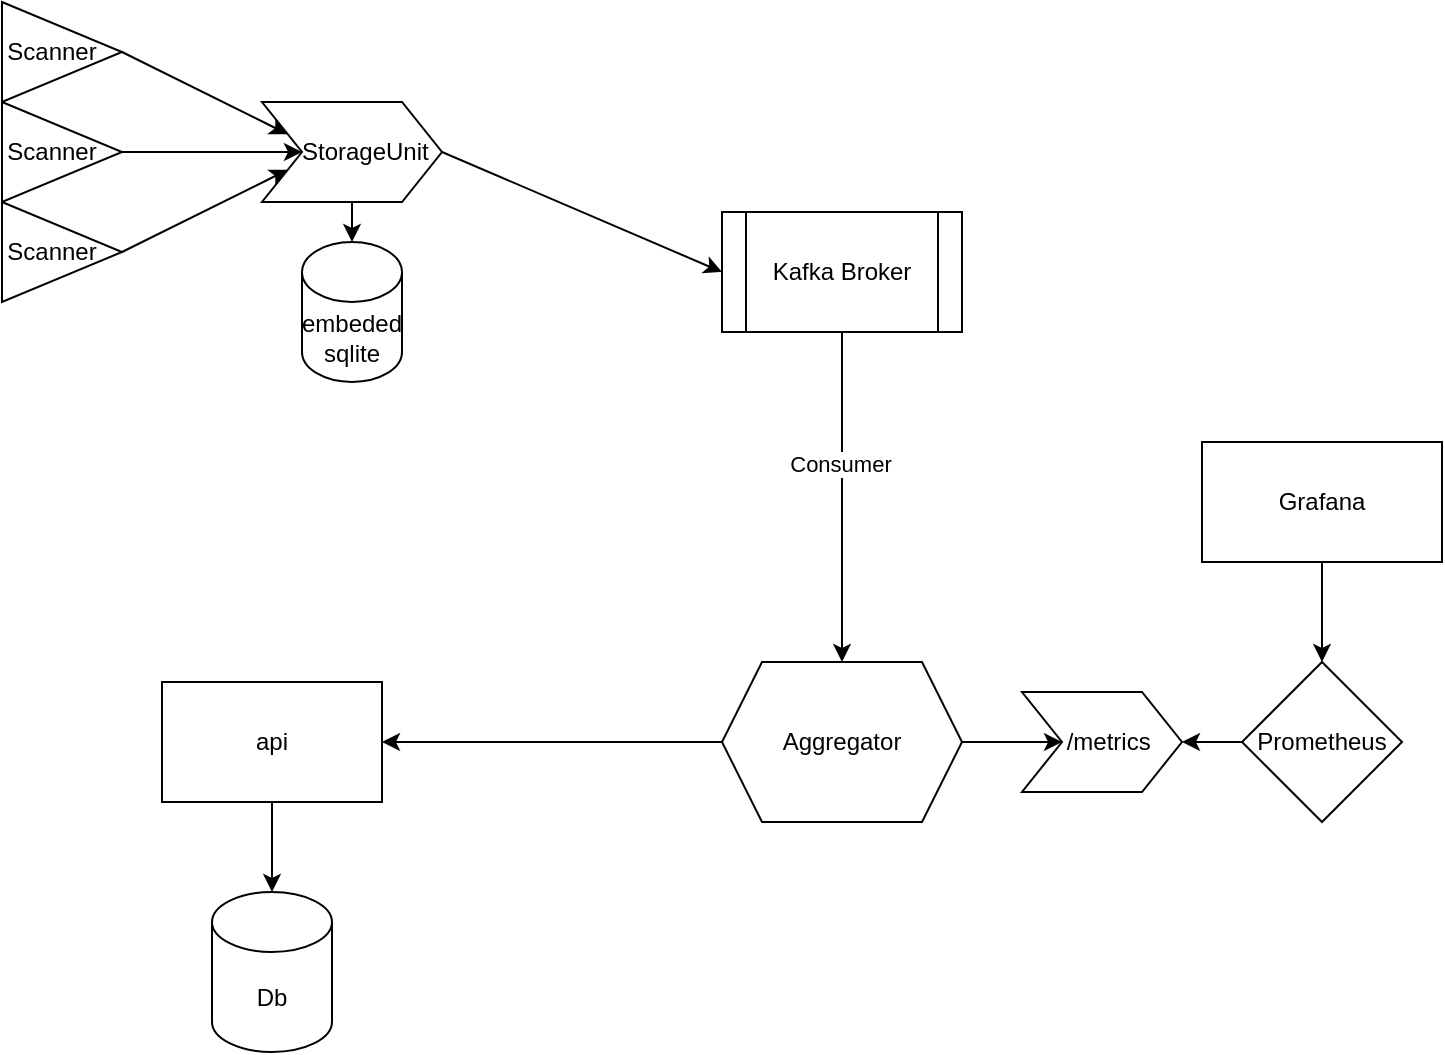 <mxfile>
    <diagram id="hDIZhFvY1GfsXkXQB2fM" name="Page-1">
        <mxGraphModel dx="927" dy="697" grid="1" gridSize="10" guides="1" tooltips="1" connect="1" arrows="1" fold="1" page="1" pageScale="1" pageWidth="827" pageHeight="1169" math="0" shadow="0">
            <root>
                <mxCell id="0"/>
                <mxCell id="1" parent="0"/>
                <mxCell id="10" style="edgeStyle=none;html=1;exitX=1;exitY=0.5;exitDx=0;exitDy=0;entryX=0;entryY=0.5;entryDx=0;entryDy=0;fontStyle=1" parent="1" source="4" target="5" edge="1">
                    <mxGeometry relative="1" as="geometry"/>
                </mxCell>
                <mxCell id="56" style="edgeStyle=none;html=1;exitX=0.5;exitY=1;exitDx=0;exitDy=0;entryX=0.5;entryY=0;entryDx=0;entryDy=0;entryPerimeter=0;" parent="1" source="4" target="52" edge="1">
                    <mxGeometry relative="1" as="geometry"/>
                </mxCell>
                <mxCell id="4" value="&amp;nbsp; &amp;nbsp; StorageUnit" style="shape=step;perimeter=stepPerimeter;whiteSpace=wrap;html=1;fixedSize=1;" parent="1" vertex="1">
                    <mxGeometry x="210" y="150" width="90" height="50" as="geometry"/>
                </mxCell>
                <mxCell id="13" style="edgeStyle=none;html=1;exitX=0.5;exitY=1;exitDx=0;exitDy=0;fontStyle=1;entryX=0.5;entryY=0;entryDx=0;entryDy=0;" parent="1" source="5" target="16" edge="1">
                    <mxGeometry relative="1" as="geometry">
                        <mxPoint x="500" y="350" as="targetPoint"/>
                    </mxGeometry>
                </mxCell>
                <mxCell id="14" value="Consumer" style="edgeLabel;html=1;align=center;verticalAlign=middle;resizable=0;points=[];" parent="13" vertex="1" connectable="0">
                    <mxGeometry x="-0.204" y="-1" relative="1" as="geometry">
                        <mxPoint as="offset"/>
                    </mxGeometry>
                </mxCell>
                <mxCell id="5" value="Kafka Broker" style="shape=process;whiteSpace=wrap;html=1;backgroundOutline=1;" parent="1" vertex="1">
                    <mxGeometry x="440" y="205" width="120" height="60" as="geometry"/>
                </mxCell>
                <mxCell id="15" value="Db&lt;br&gt;" style="shape=cylinder3;whiteSpace=wrap;html=1;boundedLbl=1;backgroundOutline=1;size=15;" parent="1" vertex="1">
                    <mxGeometry x="185" y="545" width="60" height="80" as="geometry"/>
                </mxCell>
                <mxCell id="23" style="edgeStyle=none;html=1;exitX=1;exitY=0.5;exitDx=0;exitDy=0;entryX=0;entryY=0.5;entryDx=0;entryDy=0;fontStyle=1" parent="1" source="16" target="24" edge="1">
                    <mxGeometry relative="1" as="geometry">
                        <mxPoint x="610" y="470" as="targetPoint"/>
                    </mxGeometry>
                </mxCell>
                <mxCell id="61" style="edgeStyle=none;html=1;exitX=0;exitY=0.5;exitDx=0;exitDy=0;entryX=1;entryY=0.5;entryDx=0;entryDy=0;" parent="1" source="16" target="22" edge="1">
                    <mxGeometry relative="1" as="geometry"/>
                </mxCell>
                <mxCell id="16" value="Aggregator" style="shape=hexagon;perimeter=hexagonPerimeter2;whiteSpace=wrap;html=1;fixedSize=1;" parent="1" vertex="1">
                    <mxGeometry x="440" y="430" width="120" height="80" as="geometry"/>
                </mxCell>
                <mxCell id="60" style="edgeStyle=none;html=1;exitX=0.5;exitY=1;exitDx=0;exitDy=0;entryX=0.5;entryY=0;entryDx=0;entryDy=0;entryPerimeter=0;" parent="1" source="22" target="15" edge="1">
                    <mxGeometry relative="1" as="geometry"/>
                </mxCell>
                <mxCell id="22" value="api" style="rounded=0;whiteSpace=wrap;html=1;" parent="1" vertex="1">
                    <mxGeometry x="160" y="440" width="110" height="60" as="geometry"/>
                </mxCell>
                <mxCell id="24" value="&amp;nbsp; /metrics" style="shape=step;perimeter=stepPerimeter;whiteSpace=wrap;html=1;fixedSize=1;" parent="1" vertex="1">
                    <mxGeometry x="590" y="445" width="80" height="50" as="geometry"/>
                </mxCell>
                <mxCell id="34" style="edgeStyle=none;html=1;exitX=0;exitY=0.5;exitDx=0;exitDy=0;fontStyle=1" parent="1" source="33" target="24" edge="1">
                    <mxGeometry relative="1" as="geometry"/>
                </mxCell>
                <mxCell id="33" value="Prometheus" style="rhombus;whiteSpace=wrap;html=1;" parent="1" vertex="1">
                    <mxGeometry x="700" y="430" width="80" height="80" as="geometry"/>
                </mxCell>
                <mxCell id="38" style="edgeStyle=none;html=1;entryX=0.5;entryY=0;entryDx=0;entryDy=0;fontStyle=1" parent="1" source="37" target="33" edge="1">
                    <mxGeometry relative="1" as="geometry"/>
                </mxCell>
                <mxCell id="37" value="Grafana" style="rounded=0;whiteSpace=wrap;html=1;" parent="1" vertex="1">
                    <mxGeometry x="680" y="320" width="120" height="60" as="geometry"/>
                </mxCell>
                <mxCell id="45" style="edgeStyle=none;html=1;exitX=1;exitY=0.5;exitDx=0;exitDy=0;entryX=0;entryY=0.25;entryDx=0;entryDy=0;fontStyle=1;" parent="1" source="39" target="4" edge="1">
                    <mxGeometry relative="1" as="geometry"/>
                </mxCell>
                <mxCell id="39" value="Scanner&amp;nbsp; &amp;nbsp;" style="triangle;whiteSpace=wrap;html=1;" parent="1" vertex="1">
                    <mxGeometry x="80" y="100" width="60" height="50" as="geometry"/>
                </mxCell>
                <mxCell id="44" style="edgeStyle=none;html=1;exitX=1;exitY=0.5;exitDx=0;exitDy=0;fontStyle=1;entryX=0;entryY=0.5;entryDx=0;entryDy=0;" parent="1" source="40" target="4" edge="1">
                    <mxGeometry relative="1" as="geometry">
                        <mxPoint x="190" y="170" as="targetPoint"/>
                    </mxGeometry>
                </mxCell>
                <mxCell id="40" value="Scanner&amp;nbsp; &amp;nbsp;" style="triangle;whiteSpace=wrap;html=1;" parent="1" vertex="1">
                    <mxGeometry x="80" y="150" width="60" height="50" as="geometry"/>
                </mxCell>
                <mxCell id="48" style="edgeStyle=none;html=1;exitX=1;exitY=0.5;exitDx=0;exitDy=0;entryX=0;entryY=0.75;entryDx=0;entryDy=0;" parent="1" source="42" target="4" edge="1">
                    <mxGeometry relative="1" as="geometry"/>
                </mxCell>
                <mxCell id="42" value="Scanner&amp;nbsp; &amp;nbsp;" style="triangle;whiteSpace=wrap;html=1;" parent="1" vertex="1">
                    <mxGeometry x="80" y="200" width="60" height="50" as="geometry"/>
                </mxCell>
                <mxCell id="52" value="embeded&lt;br&gt;sqlite" style="shape=cylinder3;whiteSpace=wrap;html=1;boundedLbl=1;backgroundOutline=1;size=15;" parent="1" vertex="1">
                    <mxGeometry x="230" y="220" width="50" height="70" as="geometry"/>
                </mxCell>
            </root>
        </mxGraphModel>
    </diagram>
</mxfile>